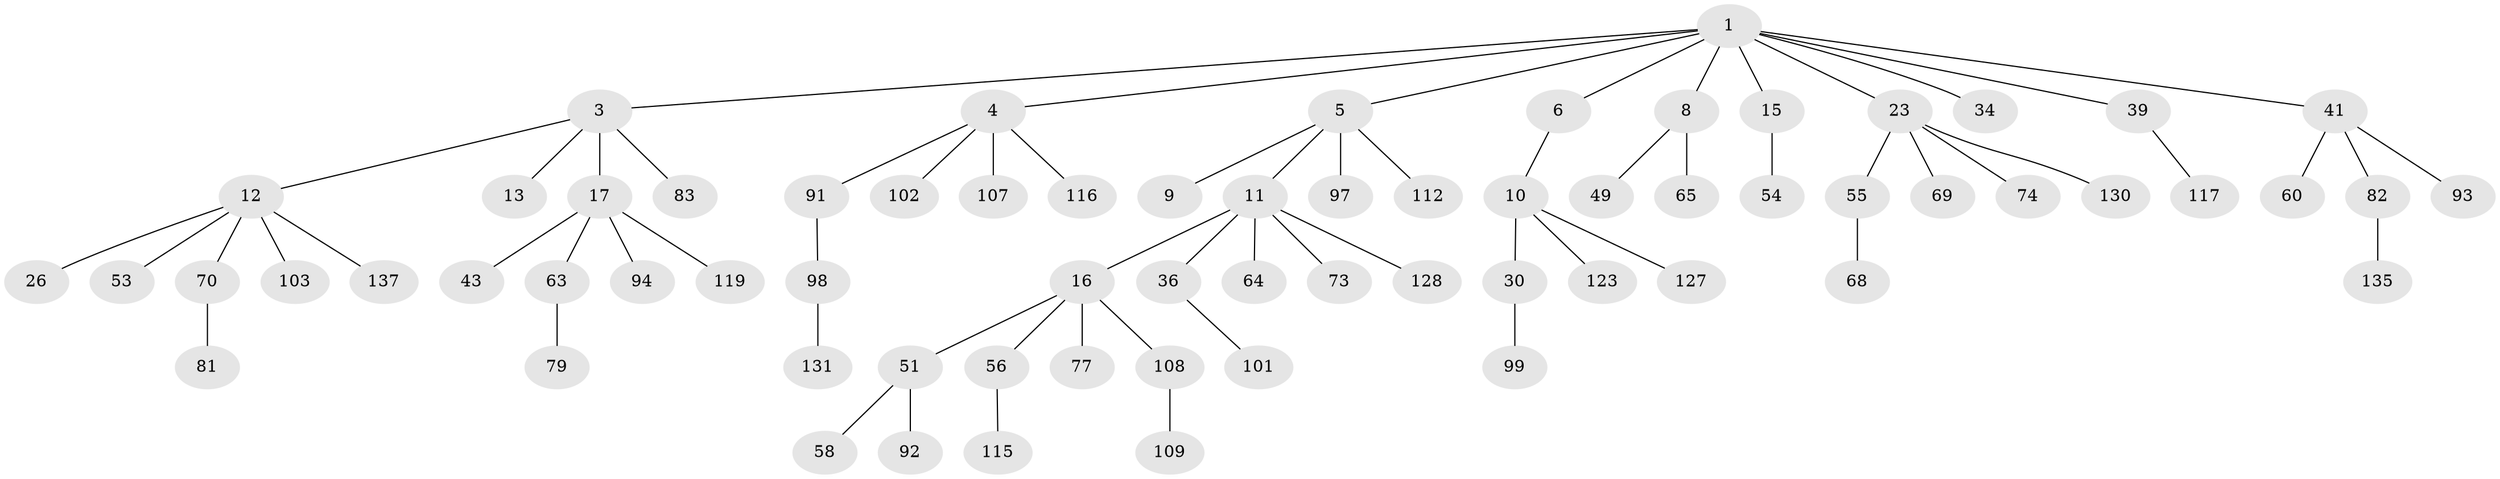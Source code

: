 // original degree distribution, {8: 0.014598540145985401, 4: 0.043795620437956206, 3: 0.08029197080291971, 5: 0.051094890510948905, 1: 0.5474452554744526, 6: 0.021897810218978103, 7: 0.0072992700729927005, 2: 0.23357664233576642}
// Generated by graph-tools (version 1.1) at 2025/15/03/09/25 04:15:20]
// undirected, 68 vertices, 67 edges
graph export_dot {
graph [start="1"]
  node [color=gray90,style=filled];
  1 [super="+2"];
  3 [super="+121+25+75"];
  4 [super="+22+7"];
  5 [super="+18+40"];
  6 [super="+28+57"];
  8 [super="+76+19+44+104"];
  9;
  10 [super="+35+21"];
  11 [super="+110+27+29"];
  12 [super="+31"];
  13 [super="+14"];
  15 [super="+24+20"];
  16 [super="+52"];
  17 [super="+33"];
  23 [super="+37"];
  26 [super="+67"];
  30;
  34;
  36 [super="+90+124"];
  39;
  41 [super="+46+47"];
  43;
  49;
  51 [super="+66"];
  53;
  54 [super="+78"];
  55;
  56 [super="+89+136+133"];
  58;
  60;
  63;
  64;
  65;
  68;
  69;
  70 [super="+96"];
  73 [super="+87"];
  74;
  77;
  79 [super="+125"];
  81;
  82;
  83;
  91;
  92;
  93 [super="+111"];
  94;
  97;
  98 [super="+129"];
  99;
  101 [super="+105"];
  102;
  103;
  107;
  108;
  109;
  112;
  115;
  116 [super="+120"];
  117;
  119;
  123;
  127;
  128;
  130;
  131;
  135;
  137;
  1 -- 5;
  1 -- 6;
  1 -- 15;
  1 -- 23;
  1 -- 34;
  1 -- 39;
  1 -- 41;
  1 -- 8;
  1 -- 3;
  1 -- 4;
  3 -- 12;
  3 -- 13;
  3 -- 17;
  3 -- 83;
  4 -- 116;
  4 -- 102;
  4 -- 91;
  4 -- 107;
  5 -- 9;
  5 -- 11;
  5 -- 112;
  5 -- 97;
  6 -- 10;
  8 -- 65;
  8 -- 49;
  10 -- 30;
  10 -- 123;
  10 -- 127;
  11 -- 16;
  11 -- 128;
  11 -- 73;
  11 -- 64;
  11 -- 36;
  12 -- 26;
  12 -- 53;
  12 -- 70;
  12 -- 103;
  12 -- 137;
  15 -- 54;
  16 -- 51;
  16 -- 56;
  16 -- 77;
  16 -- 108;
  17 -- 43;
  17 -- 63;
  17 -- 94;
  17 -- 119;
  23 -- 130;
  23 -- 69;
  23 -- 55;
  23 -- 74;
  30 -- 99;
  36 -- 101;
  39 -- 117;
  41 -- 60;
  41 -- 93;
  41 -- 82;
  51 -- 58;
  51 -- 92;
  55 -- 68;
  56 -- 115;
  63 -- 79;
  70 -- 81;
  82 -- 135;
  91 -- 98;
  98 -- 131;
  108 -- 109;
}
